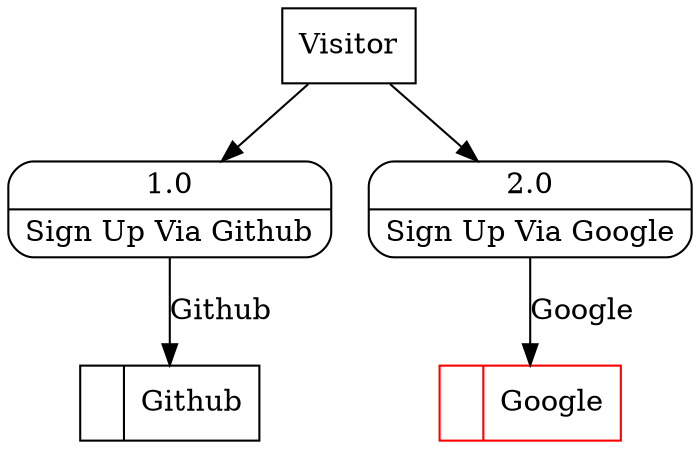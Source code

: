 digraph dfd2{ 
node[shape=record]
200 [label="<f0>  |<f1> Github " ];
201 [label="<f0>  |<f1> Google " color=red];
202 [label="Visitor" shape=box];
203 [label="{<f0> 1.0|<f1> Sign Up Via Github }" shape=Mrecord];
204 [label="{<f0> 2.0|<f1> Sign Up Via Google }" shape=Mrecord];
202 -> 203
202 -> 204
203 -> 200 [label="Github"]
204 -> 201 [label="Google"]
}